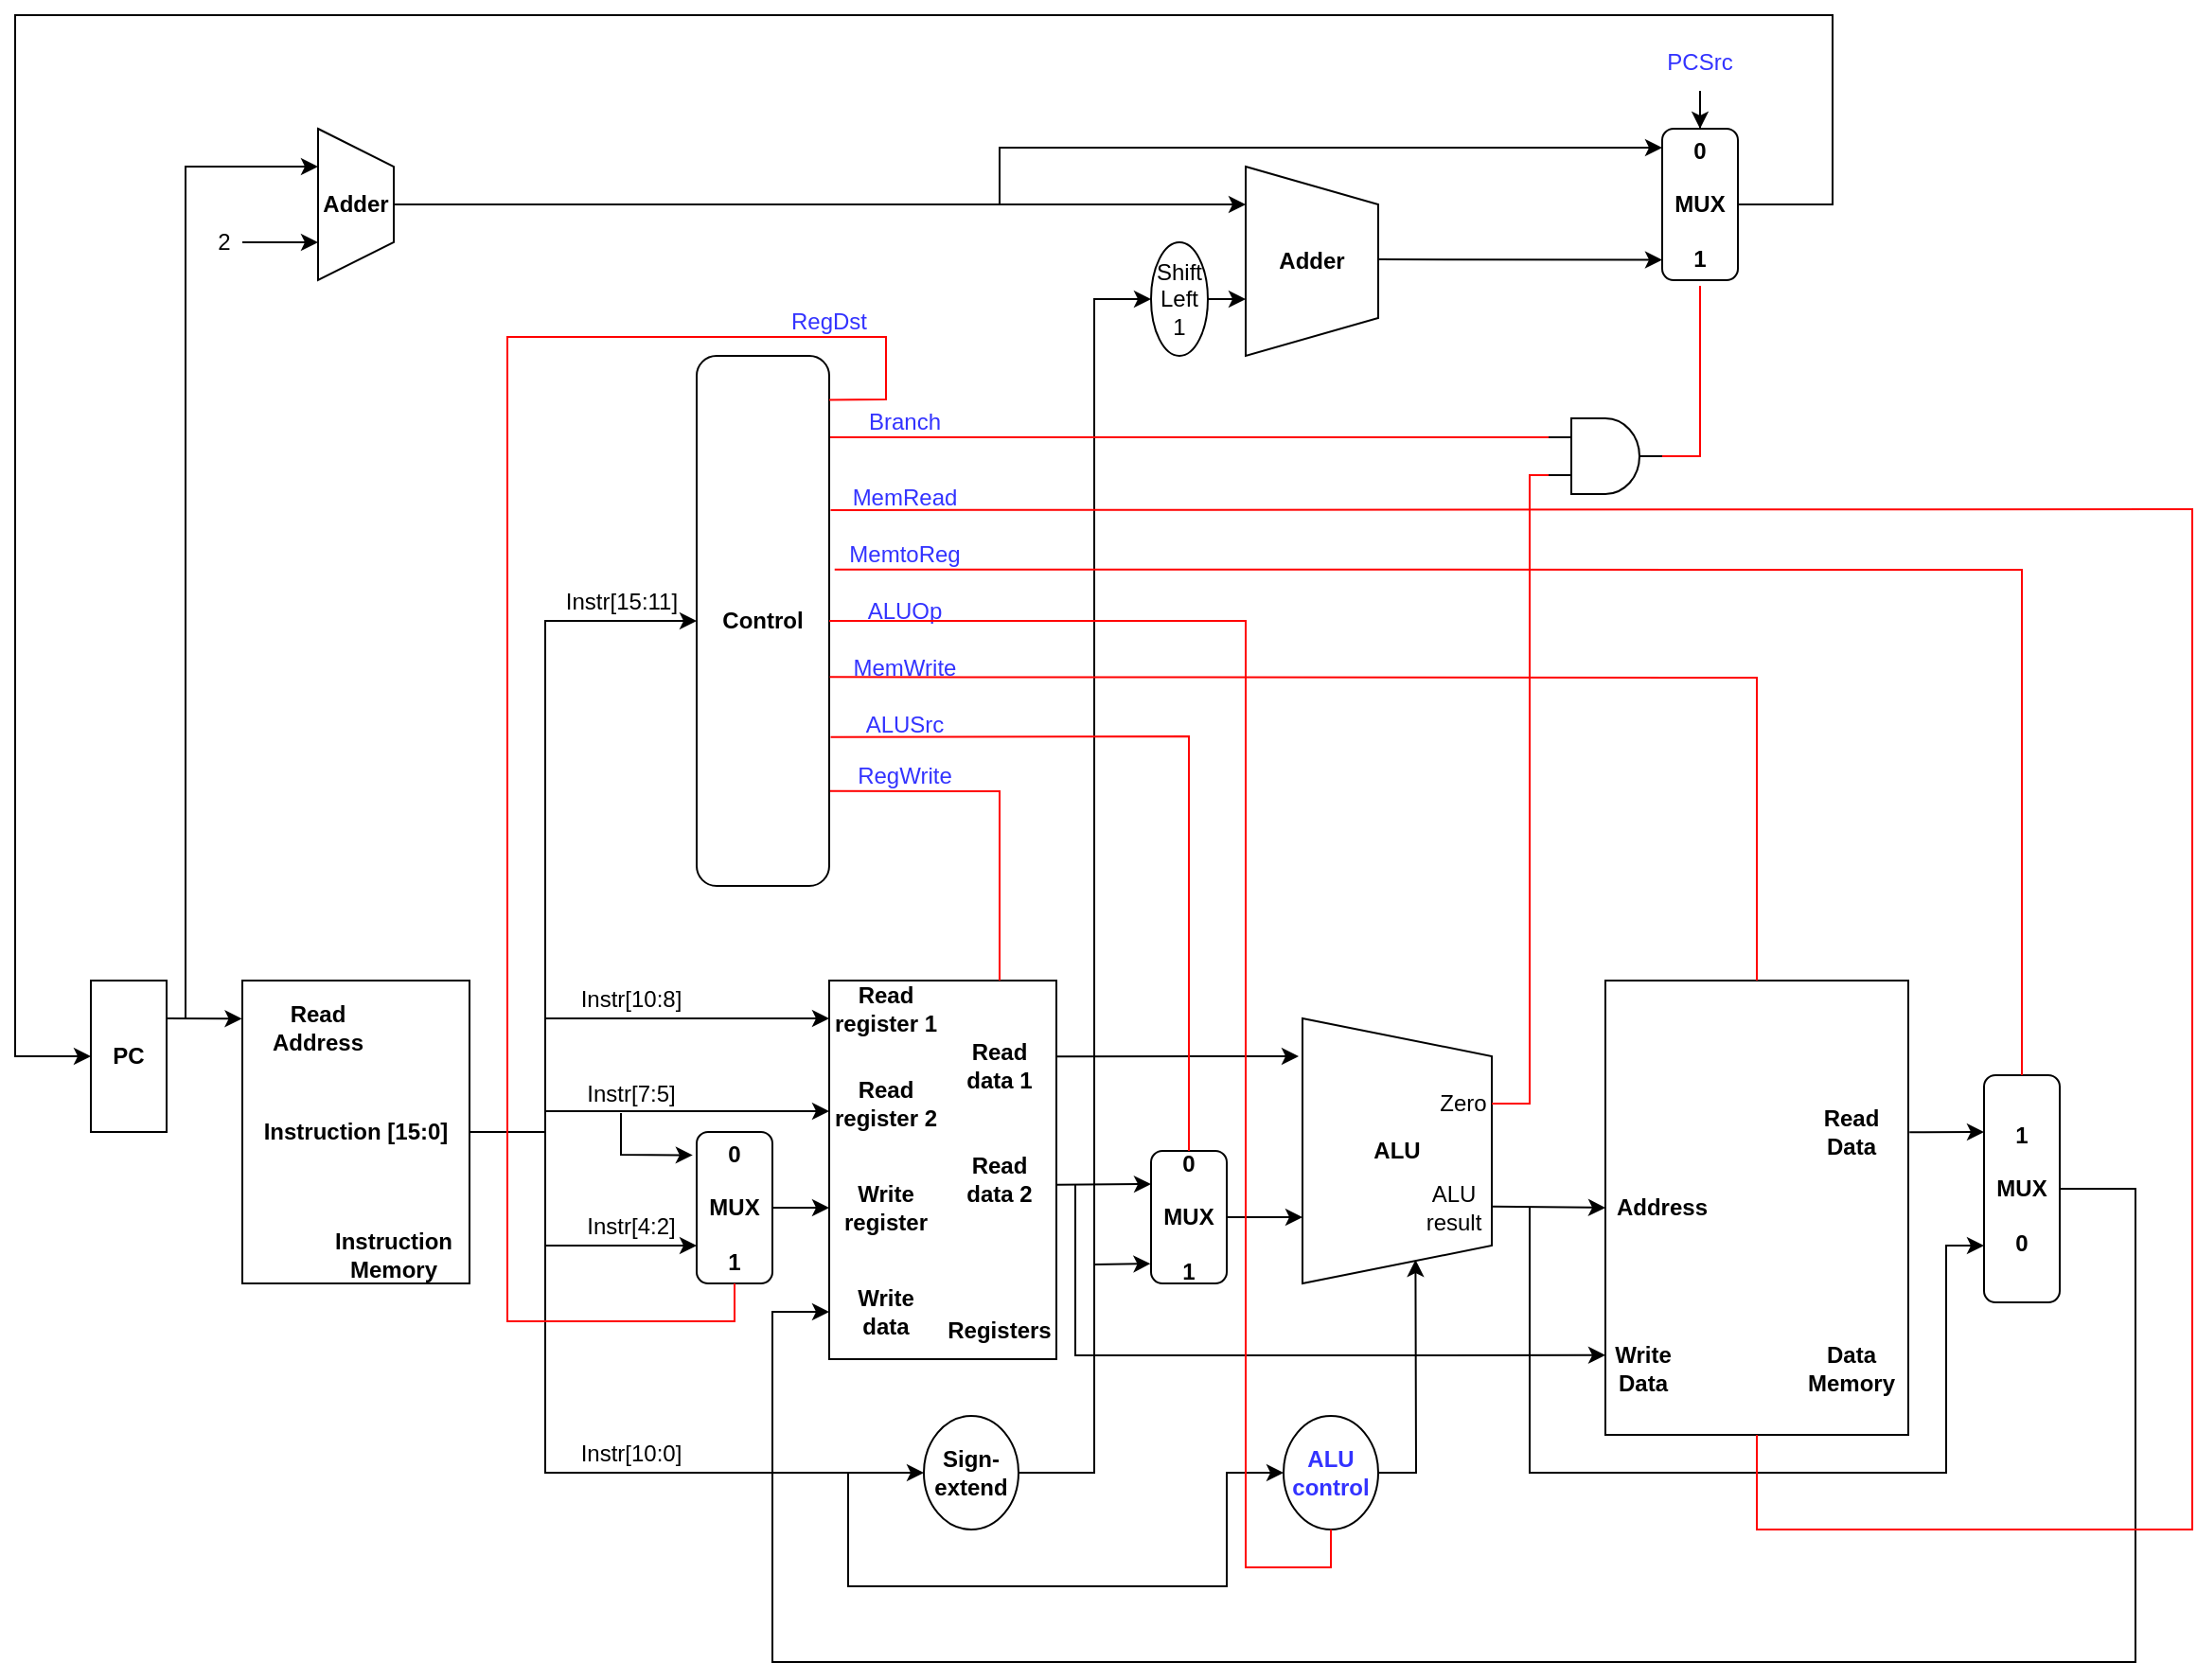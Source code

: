<mxfile version="16.6.1" type="github">
  <diagram id="SkxraVbUGuq4kk6GJNFl" name="Page-1">
    <mxGraphModel dx="992" dy="879" grid="1" gridSize="10" guides="1" tooltips="1" connect="1" arrows="1" fold="1" page="1" pageScale="1" pageWidth="1654" pageHeight="2336" math="0" shadow="0">
      <root>
        <mxCell id="0" />
        <mxCell id="1" parent="0" />
        <mxCell id="D2aL-8vGZF4OzInYIoLL-1" value="&lt;b&gt;PC&lt;/b&gt;" style="rounded=0;whiteSpace=wrap;html=1;" parent="1" vertex="1">
          <mxGeometry x="120" y="530" width="40" height="80" as="geometry" />
        </mxCell>
        <mxCell id="D2aL-8vGZF4OzInYIoLL-2" value="&lt;b&gt;Instruction [15:0]&lt;/b&gt;" style="rounded=0;whiteSpace=wrap;html=1;" parent="1" vertex="1">
          <mxGeometry x="200" y="530" width="120" height="160" as="geometry" />
        </mxCell>
        <mxCell id="D2aL-8vGZF4OzInYIoLL-3" value="&lt;b&gt;Read Address&lt;/b&gt;" style="text;html=1;strokeColor=none;fillColor=none;align=center;verticalAlign=middle;whiteSpace=wrap;rounded=0;" parent="1" vertex="1">
          <mxGeometry x="210" y="540" width="60" height="30" as="geometry" />
        </mxCell>
        <mxCell id="D2aL-8vGZF4OzInYIoLL-5" value="" style="endArrow=classic;html=1;rounded=0;exitX=1;exitY=0.25;exitDx=0;exitDy=0;entryX=-0.002;entryY=0.126;entryDx=0;entryDy=0;entryPerimeter=0;" parent="1" source="D2aL-8vGZF4OzInYIoLL-1" target="D2aL-8vGZF4OzInYIoLL-2" edge="1">
          <mxGeometry width="50" height="50" relative="1" as="geometry">
            <mxPoint x="160" y="520" as="sourcePoint" />
            <mxPoint x="210" y="470" as="targetPoint" />
          </mxGeometry>
        </mxCell>
        <mxCell id="D2aL-8vGZF4OzInYIoLL-8" value="&lt;b&gt;Adder&lt;/b&gt;" style="shape=trapezoid;perimeter=trapezoidPerimeter;whiteSpace=wrap;html=1;fixedSize=1;direction=south;" parent="1" vertex="1">
          <mxGeometry x="240" y="80" width="40" height="80" as="geometry" />
        </mxCell>
        <mxCell id="D2aL-8vGZF4OzInYIoLL-10" value="" style="endArrow=classic;html=1;rounded=0;entryX=0.25;entryY=1;entryDx=0;entryDy=0;" parent="1" target="D2aL-8vGZF4OzInYIoLL-8" edge="1">
          <mxGeometry width="50" height="50" relative="1" as="geometry">
            <mxPoint x="170" y="550" as="sourcePoint" />
            <mxPoint x="200" y="60" as="targetPoint" />
            <Array as="points">
              <mxPoint x="170" y="100" />
            </Array>
          </mxGeometry>
        </mxCell>
        <mxCell id="D2aL-8vGZF4OzInYIoLL-11" value="" style="endArrow=classic;html=1;rounded=0;entryX=0.75;entryY=1;entryDx=0;entryDy=0;" parent="1" target="D2aL-8vGZF4OzInYIoLL-8" edge="1">
          <mxGeometry width="50" height="50" relative="1" as="geometry">
            <mxPoint x="200" y="140" as="sourcePoint" />
            <mxPoint x="240" y="90" as="targetPoint" />
          </mxGeometry>
        </mxCell>
        <mxCell id="D2aL-8vGZF4OzInYIoLL-12" value="" style="endArrow=classic;html=1;rounded=0;exitX=0.5;exitY=0;exitDx=0;exitDy=0;entryX=0.2;entryY=1;entryDx=0;entryDy=0;entryPerimeter=0;" parent="1" source="D2aL-8vGZF4OzInYIoLL-8" target="D2aL-8vGZF4OzInYIoLL-13" edge="1">
          <mxGeometry width="50" height="50" relative="1" as="geometry">
            <mxPoint x="450" y="170" as="sourcePoint" />
            <mxPoint x="720" y="120" as="targetPoint" />
          </mxGeometry>
        </mxCell>
        <mxCell id="D2aL-8vGZF4OzInYIoLL-13" value="&lt;b&gt;Adder&lt;/b&gt;" style="shape=trapezoid;perimeter=trapezoidPerimeter;whiteSpace=wrap;html=1;fixedSize=1;direction=south;" parent="1" vertex="1">
          <mxGeometry x="730" y="100" width="70" height="100" as="geometry" />
        </mxCell>
        <mxCell id="D2aL-8vGZF4OzInYIoLL-15" value="" style="edgeStyle=orthogonalEdgeStyle;rounded=0;orthogonalLoop=1;jettySize=auto;html=1;entryX=0.7;entryY=1;entryDx=0;entryDy=0;entryPerimeter=0;" parent="1" target="D2aL-8vGZF4OzInYIoLL-13" edge="1">
          <mxGeometry relative="1" as="geometry">
            <mxPoint x="710" y="170" as="sourcePoint" />
            <mxPoint x="720" y="170" as="targetPoint" />
            <Array as="points" />
          </mxGeometry>
        </mxCell>
        <mxCell id="D2aL-8vGZF4OzInYIoLL-14" value="Shift&lt;br&gt;Left 1" style="ellipse;whiteSpace=wrap;html=1;" parent="1" vertex="1">
          <mxGeometry x="680" y="140" width="30" height="60" as="geometry" />
        </mxCell>
        <mxCell id="D2aL-8vGZF4OzInYIoLL-16" value="" style="rounded=0;whiteSpace=wrap;html=1;" parent="1" vertex="1">
          <mxGeometry x="510" y="530" width="120" height="200" as="geometry" />
        </mxCell>
        <mxCell id="D2aL-8vGZF4OzInYIoLL-20" value="" style="edgeStyle=orthogonalEdgeStyle;rounded=0;orthogonalLoop=1;jettySize=auto;html=1;" parent="1" source="D2aL-8vGZF4OzInYIoLL-19" edge="1">
          <mxGeometry relative="1" as="geometry">
            <mxPoint x="510" y="650" as="targetPoint" />
            <Array as="points">
              <mxPoint x="510" y="650" />
              <mxPoint x="510" y="650" />
            </Array>
          </mxGeometry>
        </mxCell>
        <mxCell id="D2aL-8vGZF4OzInYIoLL-19" value="&lt;b&gt;0&lt;br&gt;&lt;br&gt;MUX&lt;br&gt;&lt;br&gt;1&lt;/b&gt;" style="rounded=1;whiteSpace=wrap;html=1;" parent="1" vertex="1">
          <mxGeometry x="440" y="610" width="40" height="80" as="geometry" />
        </mxCell>
        <mxCell id="D2aL-8vGZF4OzInYIoLL-21" value="&lt;b&gt;Read&lt;br&gt;register 1&lt;/b&gt;" style="text;html=1;strokeColor=none;fillColor=none;align=center;verticalAlign=middle;whiteSpace=wrap;rounded=0;" parent="1" vertex="1">
          <mxGeometry x="510" y="530" width="60" height="30" as="geometry" />
        </mxCell>
        <mxCell id="D2aL-8vGZF4OzInYIoLL-22" value="&lt;b&gt;Read&lt;br&gt;register 2&lt;/b&gt;" style="text;html=1;strokeColor=none;fillColor=none;align=center;verticalAlign=middle;whiteSpace=wrap;rounded=0;" parent="1" vertex="1">
          <mxGeometry x="510" y="580" width="60" height="30" as="geometry" />
        </mxCell>
        <mxCell id="D2aL-8vGZF4OzInYIoLL-23" value="&lt;b&gt;Write&lt;br&gt;register&lt;/b&gt;" style="text;html=1;strokeColor=none;fillColor=none;align=center;verticalAlign=middle;whiteSpace=wrap;rounded=0;" parent="1" vertex="1">
          <mxGeometry x="510" y="635" width="60" height="30" as="geometry" />
        </mxCell>
        <mxCell id="D2aL-8vGZF4OzInYIoLL-24" value="&lt;b&gt;Write&lt;br&gt;data&lt;/b&gt;" style="text;html=1;strokeColor=none;fillColor=none;align=center;verticalAlign=middle;whiteSpace=wrap;rounded=0;" parent="1" vertex="1">
          <mxGeometry x="510" y="690" width="60" height="30" as="geometry" />
        </mxCell>
        <mxCell id="D2aL-8vGZF4OzInYIoLL-25" value="&lt;b&gt;Read&lt;br&gt;data 1&lt;/b&gt;" style="text;html=1;strokeColor=none;fillColor=none;align=center;verticalAlign=middle;whiteSpace=wrap;rounded=0;" parent="1" vertex="1">
          <mxGeometry x="570" y="560" width="60" height="30" as="geometry" />
        </mxCell>
        <mxCell id="D2aL-8vGZF4OzInYIoLL-26" value="&lt;b&gt;Read&lt;br&gt;data 2&lt;/b&gt;" style="text;html=1;strokeColor=none;fillColor=none;align=center;verticalAlign=middle;whiteSpace=wrap;rounded=0;" parent="1" vertex="1">
          <mxGeometry x="570" y="620" width="60" height="30" as="geometry" />
        </mxCell>
        <mxCell id="D2aL-8vGZF4OzInYIoLL-27" value="" style="endArrow=classic;html=1;rounded=0;" parent="1" edge="1">
          <mxGeometry width="50" height="50" relative="1" as="geometry">
            <mxPoint x="360" y="599" as="sourcePoint" />
            <mxPoint x="510" y="599" as="targetPoint" />
          </mxGeometry>
        </mxCell>
        <mxCell id="D2aL-8vGZF4OzInYIoLL-29" value="" style="endArrow=classic;html=1;rounded=0;" parent="1" edge="1">
          <mxGeometry width="50" height="50" relative="1" as="geometry">
            <mxPoint x="360" y="550" as="sourcePoint" />
            <mxPoint x="510" y="550" as="targetPoint" />
          </mxGeometry>
        </mxCell>
        <mxCell id="D2aL-8vGZF4OzInYIoLL-31" value="" style="endArrow=classic;html=1;rounded=0;entryX=-0.052;entryY=0.153;entryDx=0;entryDy=0;entryPerimeter=0;" parent="1" target="D2aL-8vGZF4OzInYIoLL-19" edge="1">
          <mxGeometry width="50" height="50" relative="1" as="geometry">
            <mxPoint x="400" y="600" as="sourcePoint" />
            <mxPoint x="410" y="605" as="targetPoint" />
            <Array as="points">
              <mxPoint x="400" y="622" />
            </Array>
          </mxGeometry>
        </mxCell>
        <mxCell id="D2aL-8vGZF4OzInYIoLL-32" value="" style="endArrow=classic;html=1;rounded=0;entryX=0;entryY=0.75;entryDx=0;entryDy=0;" parent="1" target="D2aL-8vGZF4OzInYIoLL-19" edge="1">
          <mxGeometry width="50" height="50" relative="1" as="geometry">
            <mxPoint x="360" y="670" as="sourcePoint" />
            <mxPoint x="400" y="650" as="targetPoint" />
          </mxGeometry>
        </mxCell>
        <mxCell id="D2aL-8vGZF4OzInYIoLL-33" value="2" style="text;html=1;align=center;verticalAlign=middle;resizable=0;points=[];autosize=1;strokeColor=none;fillColor=none;" parent="1" vertex="1">
          <mxGeometry x="180" y="130" width="20" height="20" as="geometry" />
        </mxCell>
        <mxCell id="D2aL-8vGZF4OzInYIoLL-34" value="&lt;b&gt;0&lt;br&gt;&lt;br&gt;MUX&lt;br&gt;&lt;br&gt;1&lt;/b&gt;" style="rounded=1;whiteSpace=wrap;html=1;" parent="1" vertex="1">
          <mxGeometry x="950" y="80" width="40" height="80" as="geometry" />
        </mxCell>
        <mxCell id="D2aL-8vGZF4OzInYIoLL-35" value="" style="endArrow=classic;html=1;rounded=0;entryX=0;entryY=0.866;entryDx=0;entryDy=0;entryPerimeter=0;" parent="1" edge="1" target="D2aL-8vGZF4OzInYIoLL-34">
          <mxGeometry width="50" height="50" relative="1" as="geometry">
            <mxPoint x="800" y="149" as="sourcePoint" />
            <mxPoint x="830" y="149.31" as="targetPoint" />
          </mxGeometry>
        </mxCell>
        <mxCell id="D2aL-8vGZF4OzInYIoLL-36" value="" style="endArrow=classic;html=1;rounded=0;" parent="1" edge="1">
          <mxGeometry width="50" height="50" relative="1" as="geometry">
            <mxPoint x="600" y="120" as="sourcePoint" />
            <mxPoint x="950" y="90" as="targetPoint" />
            <Array as="points">
              <mxPoint x="600" y="90" />
            </Array>
          </mxGeometry>
        </mxCell>
        <mxCell id="D2aL-8vGZF4OzInYIoLL-37" value="" style="endArrow=classic;html=1;rounded=0;entryX=0;entryY=0.5;entryDx=0;entryDy=0;exitX=1;exitY=0.5;exitDx=0;exitDy=0;" parent="1" source="D2aL-8vGZF4OzInYIoLL-34" target="D2aL-8vGZF4OzInYIoLL-1" edge="1">
          <mxGeometry width="50" height="50" relative="1" as="geometry">
            <mxPoint x="130" y="80" as="sourcePoint" />
            <mxPoint x="180" y="30" as="targetPoint" />
            <Array as="points">
              <mxPoint x="1040" y="120" />
              <mxPoint x="1040" y="20" />
              <mxPoint x="920" y="20" />
              <mxPoint x="80" y="20" />
              <mxPoint x="80" y="240" />
              <mxPoint x="80" y="390" />
              <mxPoint x="80" y="570" />
            </Array>
          </mxGeometry>
        </mxCell>
        <mxCell id="D2aL-8vGZF4OzInYIoLL-38" value="&lt;b&gt;Sign-extend&lt;/b&gt;" style="ellipse;whiteSpace=wrap;html=1;" parent="1" vertex="1">
          <mxGeometry x="560" y="760" width="50" height="60" as="geometry" />
        </mxCell>
        <mxCell id="D2aL-8vGZF4OzInYIoLL-39" value="" style="endArrow=none;html=1;rounded=0;" parent="1" edge="1">
          <mxGeometry width="50" height="50" relative="1" as="geometry">
            <mxPoint x="360" y="670" as="sourcePoint" />
            <mxPoint x="360" y="550" as="targetPoint" />
          </mxGeometry>
        </mxCell>
        <mxCell id="D2aL-8vGZF4OzInYIoLL-40" value="" style="endArrow=none;html=1;rounded=0;exitX=1;exitY=0.5;exitDx=0;exitDy=0;" parent="1" source="D2aL-8vGZF4OzInYIoLL-2" edge="1">
          <mxGeometry width="50" height="50" relative="1" as="geometry">
            <mxPoint x="330" y="760" as="sourcePoint" />
            <mxPoint x="360" y="610" as="targetPoint" />
          </mxGeometry>
        </mxCell>
        <mxCell id="D2aL-8vGZF4OzInYIoLL-41" value="" style="endArrow=classic;html=1;rounded=0;entryX=0;entryY=0.5;entryDx=0;entryDy=0;" parent="1" target="D2aL-8vGZF4OzInYIoLL-38" edge="1">
          <mxGeometry width="50" height="50" relative="1" as="geometry">
            <mxPoint x="360" y="670" as="sourcePoint" />
            <mxPoint x="460" y="790" as="targetPoint" />
            <Array as="points">
              <mxPoint x="360" y="790" />
            </Array>
          </mxGeometry>
        </mxCell>
        <mxCell id="D2aL-8vGZF4OzInYIoLL-50" value="" style="edgeStyle=orthogonalEdgeStyle;rounded=0;orthogonalLoop=1;jettySize=auto;html=1;" parent="1" source="D2aL-8vGZF4OzInYIoLL-43" target="D2aL-8vGZF4OzInYIoLL-44" edge="1">
          <mxGeometry relative="1" as="geometry">
            <Array as="points">
              <mxPoint x="750" y="655" />
              <mxPoint x="750" y="655" />
            </Array>
          </mxGeometry>
        </mxCell>
        <mxCell id="D2aL-8vGZF4OzInYIoLL-43" value="&lt;b&gt;0&lt;br&gt;&lt;br&gt;MUX&lt;br&gt;&lt;br&gt;1&lt;/b&gt;" style="rounded=1;whiteSpace=wrap;html=1;" parent="1" vertex="1">
          <mxGeometry x="680" y="620" width="40" height="70" as="geometry" />
        </mxCell>
        <mxCell id="D2aL-8vGZF4OzInYIoLL-44" value="&lt;b&gt;ALU&lt;/b&gt;" style="shape=trapezoid;perimeter=trapezoidPerimeter;whiteSpace=wrap;html=1;fixedSize=1;direction=south;" parent="1" vertex="1">
          <mxGeometry x="760" y="550" width="100" height="140" as="geometry" />
        </mxCell>
        <mxCell id="D2aL-8vGZF4OzInYIoLL-46" value="" style="endArrow=classic;html=1;rounded=0;exitX=1.006;exitY=0.303;exitDx=0;exitDy=0;exitPerimeter=0;" parent="1" edge="1">
          <mxGeometry width="50" height="50" relative="1" as="geometry">
            <mxPoint x="630.36" y="570.09" as="sourcePoint" />
            <mxPoint x="758" y="570" as="targetPoint" />
          </mxGeometry>
        </mxCell>
        <mxCell id="D2aL-8vGZF4OzInYIoLL-48" value="" style="endArrow=classic;html=1;rounded=0;entryX=0;entryY=0.25;entryDx=0;entryDy=0;exitX=1.005;exitY=0.596;exitDx=0;exitDy=0;exitPerimeter=0;" parent="1" source="D2aL-8vGZF4OzInYIoLL-26" target="D2aL-8vGZF4OzInYIoLL-43" edge="1">
          <mxGeometry width="50" height="50" relative="1" as="geometry">
            <mxPoint x="550" y="610" as="sourcePoint" />
            <mxPoint x="600" y="560" as="targetPoint" />
          </mxGeometry>
        </mxCell>
        <mxCell id="D2aL-8vGZF4OzInYIoLL-49" value="" style="endArrow=classic;html=1;rounded=0;entryX=-0.007;entryY=0.851;entryDx=0;entryDy=0;entryPerimeter=0;" parent="1" target="D2aL-8vGZF4OzInYIoLL-43" edge="1">
          <mxGeometry width="50" height="50" relative="1" as="geometry">
            <mxPoint x="650" y="680" as="sourcePoint" />
            <mxPoint x="760" y="720" as="targetPoint" />
          </mxGeometry>
        </mxCell>
        <mxCell id="D2aL-8vGZF4OzInYIoLL-51" value="" style="rounded=0;whiteSpace=wrap;html=1;" parent="1" vertex="1">
          <mxGeometry x="920" y="530" width="160" height="240" as="geometry" />
        </mxCell>
        <mxCell id="D2aL-8vGZF4OzInYIoLL-53" value="" style="endArrow=classic;html=1;rounded=0;entryX=0;entryY=0.5;entryDx=0;entryDy=0;exitX=0.71;exitY=-0.004;exitDx=0;exitDy=0;exitPerimeter=0;" parent="1" source="D2aL-8vGZF4OzInYIoLL-44" target="D2aL-8vGZF4OzInYIoLL-51" edge="1">
          <mxGeometry width="50" height="50" relative="1" as="geometry">
            <mxPoint x="810" y="800" as="sourcePoint" />
            <mxPoint x="860" y="750" as="targetPoint" />
          </mxGeometry>
        </mxCell>
        <mxCell id="D2aL-8vGZF4OzInYIoLL-55" value="" style="endArrow=classic;html=1;rounded=0;entryX=0;entryY=0.833;entryDx=0;entryDy=0;entryPerimeter=0;" parent="1" edge="1">
          <mxGeometry width="50" height="50" relative="1" as="geometry">
            <mxPoint x="640" y="638" as="sourcePoint" />
            <mxPoint x="920" y="727.92" as="targetPoint" />
            <Array as="points">
              <mxPoint x="640" y="728" />
            </Array>
          </mxGeometry>
        </mxCell>
        <mxCell id="D2aL-8vGZF4OzInYIoLL-56" value="&lt;b&gt;1&lt;br&gt;&lt;br&gt;MUX&lt;br&gt;&lt;br&gt;0&lt;/b&gt;" style="rounded=1;whiteSpace=wrap;html=1;" parent="1" vertex="1">
          <mxGeometry x="1120" y="580" width="40" height="120" as="geometry" />
        </mxCell>
        <mxCell id="D2aL-8vGZF4OzInYIoLL-57" value="" style="endArrow=classic;html=1;rounded=0;exitX=1.004;exitY=0.334;exitDx=0;exitDy=0;exitPerimeter=0;entryX=0;entryY=0.25;entryDx=0;entryDy=0;" parent="1" source="D2aL-8vGZF4OzInYIoLL-51" target="D2aL-8vGZF4OzInYIoLL-56" edge="1">
          <mxGeometry width="50" height="50" relative="1" as="geometry">
            <mxPoint x="1110" y="570" as="sourcePoint" />
            <mxPoint x="1160" y="520" as="targetPoint" />
          </mxGeometry>
        </mxCell>
        <mxCell id="D2aL-8vGZF4OzInYIoLL-58" value="" style="endArrow=classic;html=1;rounded=0;entryX=0;entryY=0.25;entryDx=0;entryDy=0;" parent="1" edge="1">
          <mxGeometry width="50" height="50" relative="1" as="geometry">
            <mxPoint x="880" y="650" as="sourcePoint" />
            <mxPoint x="1120.0" y="670" as="targetPoint" />
            <Array as="points">
              <mxPoint x="880" y="790" />
              <mxPoint x="1100" y="790" />
              <mxPoint x="1100" y="670" />
            </Array>
          </mxGeometry>
        </mxCell>
        <mxCell id="D2aL-8vGZF4OzInYIoLL-59" value="&lt;font color=&quot;#3333ff&quot;&gt;&lt;b&gt;ALU&lt;br&gt;control&lt;/b&gt;&lt;/font&gt;" style="ellipse;whiteSpace=wrap;html=1;" parent="1" vertex="1">
          <mxGeometry x="750" y="760" width="50" height="60" as="geometry" />
        </mxCell>
        <mxCell id="D2aL-8vGZF4OzInYIoLL-60" value="" style="endArrow=classic;html=1;rounded=0;entryX=0;entryY=0.5;entryDx=0;entryDy=0;" parent="1" target="D2aL-8vGZF4OzInYIoLL-59" edge="1">
          <mxGeometry width="50" height="50" relative="1" as="geometry">
            <mxPoint x="520" y="790" as="sourcePoint" />
            <mxPoint x="590" y="840" as="targetPoint" />
            <Array as="points">
              <mxPoint x="520" y="850" />
              <mxPoint x="720" y="850" />
              <mxPoint x="720" y="790" />
            </Array>
          </mxGeometry>
        </mxCell>
        <mxCell id="D2aL-8vGZF4OzInYIoLL-61" value="" style="endArrow=classic;html=1;rounded=0;exitX=1;exitY=0.5;exitDx=0;exitDy=0;entryX=0.911;entryY=0.403;entryDx=0;entryDy=0;entryPerimeter=0;" parent="1" source="D2aL-8vGZF4OzInYIoLL-59" target="D2aL-8vGZF4OzInYIoLL-44" edge="1">
          <mxGeometry width="50" height="50" relative="1" as="geometry">
            <mxPoint x="800" y="900" as="sourcePoint" />
            <mxPoint x="850" y="850" as="targetPoint" />
            <Array as="points">
              <mxPoint x="820" y="790" />
            </Array>
          </mxGeometry>
        </mxCell>
        <mxCell id="D2aL-8vGZF4OzInYIoLL-65" value="&lt;b&gt;Registers&lt;/b&gt;" style="text;html=1;strokeColor=none;fillColor=none;align=center;verticalAlign=middle;whiteSpace=wrap;rounded=0;" parent="1" vertex="1">
          <mxGeometry x="570" y="700" width="60" height="30" as="geometry" />
        </mxCell>
        <mxCell id="D2aL-8vGZF4OzInYIoLL-71" value="&lt;font color=&quot;#3333ff&quot;&gt;RegDst&lt;/font&gt;" style="text;html=1;strokeColor=none;fillColor=none;align=center;verticalAlign=middle;whiteSpace=wrap;rounded=0;" parent="1" vertex="1">
          <mxGeometry x="480" y="167" width="60" height="30" as="geometry" />
        </mxCell>
        <mxCell id="D2aL-8vGZF4OzInYIoLL-74" value="" style="edgeStyle=orthogonalEdgeStyle;rounded=0;orthogonalLoop=1;jettySize=auto;html=1;fontColor=#3333FF;" parent="1" source="D2aL-8vGZF4OzInYIoLL-73" target="D2aL-8vGZF4OzInYIoLL-34" edge="1">
          <mxGeometry relative="1" as="geometry" />
        </mxCell>
        <mxCell id="D2aL-8vGZF4OzInYIoLL-73" value="&lt;font color=&quot;#3333ff&quot;&gt;PCSrc&lt;/font&gt;" style="text;html=1;strokeColor=none;fillColor=none;align=center;verticalAlign=middle;whiteSpace=wrap;rounded=0;" parent="1" vertex="1">
          <mxGeometry x="940" y="30" width="60" height="30" as="geometry" />
        </mxCell>
        <mxCell id="D2aL-8vGZF4OzInYIoLL-77" value="&lt;font color=&quot;#3333ff&quot;&gt;MemtoReg&lt;/font&gt;" style="text;html=1;strokeColor=none;fillColor=none;align=center;verticalAlign=middle;whiteSpace=wrap;rounded=0;" parent="1" vertex="1">
          <mxGeometry x="520" y="290" width="60" height="30" as="geometry" />
        </mxCell>
        <mxCell id="D2aL-8vGZF4OzInYIoLL-81" value="" style="endArrow=classic;html=1;rounded=0;fontColor=#3333FF;entryX=0;entryY=0.5;entryDx=0;entryDy=0;exitX=1;exitY=0.5;exitDx=0;exitDy=0;" parent="1" source="D2aL-8vGZF4OzInYIoLL-56" target="D2aL-8vGZF4OzInYIoLL-24" edge="1">
          <mxGeometry width="50" height="50" relative="1" as="geometry">
            <mxPoint x="410" y="950" as="sourcePoint" />
            <mxPoint x="460" y="900" as="targetPoint" />
            <Array as="points">
              <mxPoint x="1200" y="640" />
              <mxPoint x="1200" y="890" />
              <mxPoint x="840" y="890" />
              <mxPoint x="480" y="890" />
              <mxPoint x="480" y="705" />
            </Array>
          </mxGeometry>
        </mxCell>
        <mxCell id="D2aL-8vGZF4OzInYIoLL-82" value="&lt;font color=&quot;#000000&quot;&gt;Zero&lt;br&gt;&lt;/font&gt;" style="text;html=1;strokeColor=none;fillColor=none;align=center;verticalAlign=middle;whiteSpace=wrap;rounded=0;fontColor=#3333FF;" parent="1" vertex="1">
          <mxGeometry x="830" y="580" width="30" height="30" as="geometry" />
        </mxCell>
        <mxCell id="D2aL-8vGZF4OzInYIoLL-83" value="&lt;font color=&quot;#000000&quot;&gt;ALU&lt;br&gt;result&lt;br&gt;&lt;/font&gt;" style="text;html=1;strokeColor=none;fillColor=none;align=center;verticalAlign=middle;whiteSpace=wrap;rounded=0;fontColor=#3333FF;" parent="1" vertex="1">
          <mxGeometry x="810" y="635" width="60" height="30" as="geometry" />
        </mxCell>
        <mxCell id="D2aL-8vGZF4OzInYIoLL-84" value="&lt;font color=&quot;#000000&quot;&gt;&lt;b&gt;Address&lt;/b&gt;&lt;br&gt;&lt;/font&gt;" style="text;html=1;strokeColor=none;fillColor=none;align=center;verticalAlign=middle;whiteSpace=wrap;rounded=0;fontColor=#3333FF;" parent="1" vertex="1">
          <mxGeometry x="920" y="635" width="60" height="30" as="geometry" />
        </mxCell>
        <mxCell id="D2aL-8vGZF4OzInYIoLL-85" value="&lt;b&gt;Data&lt;br&gt;Memory&lt;/b&gt;" style="text;html=1;strokeColor=none;fillColor=none;align=center;verticalAlign=middle;whiteSpace=wrap;rounded=0;fontColor=#000000;" parent="1" vertex="1">
          <mxGeometry x="1020" y="720" width="60" height="30" as="geometry" />
        </mxCell>
        <mxCell id="D2aL-8vGZF4OzInYIoLL-86" value="&lt;b&gt;Instruction&lt;br&gt;Memory&lt;/b&gt;" style="text;html=1;strokeColor=none;fillColor=none;align=center;verticalAlign=middle;whiteSpace=wrap;rounded=0;fontColor=#000000;" parent="1" vertex="1">
          <mxGeometry x="250" y="660" width="60" height="30" as="geometry" />
        </mxCell>
        <mxCell id="D2aL-8vGZF4OzInYIoLL-87" value="&lt;font color=&quot;#000000&quot;&gt;&lt;b&gt;Read&lt;br&gt;Data&lt;/b&gt;&lt;br&gt;&lt;/font&gt;" style="text;html=1;strokeColor=none;fillColor=none;align=center;verticalAlign=middle;whiteSpace=wrap;rounded=0;fontColor=#3333FF;" parent="1" vertex="1">
          <mxGeometry x="1020" y="595" width="60" height="30" as="geometry" />
        </mxCell>
        <mxCell id="D2aL-8vGZF4OzInYIoLL-88" value="&lt;font color=&quot;#000000&quot;&gt;&lt;b&gt;Write&lt;br&gt;Data&lt;/b&gt;&lt;br&gt;&lt;/font&gt;" style="text;html=1;strokeColor=none;fillColor=none;align=center;verticalAlign=middle;whiteSpace=wrap;rounded=0;fontColor=#3333FF;" parent="1" vertex="1">
          <mxGeometry x="910" y="720" width="60" height="30" as="geometry" />
        </mxCell>
        <mxCell id="LbNy0hjY0bx5_HIMweCS-1" value="Instr[15:11]" style="text;html=1;align=center;verticalAlign=middle;resizable=0;points=[];autosize=1;strokeColor=none;fillColor=none;" vertex="1" parent="1">
          <mxGeometry x="365" y="320" width="70" height="20" as="geometry" />
        </mxCell>
        <mxCell id="LbNy0hjY0bx5_HIMweCS-2" value="" style="endArrow=classic;html=1;rounded=0;entryX=0;entryY=0.5;entryDx=0;entryDy=0;exitX=1;exitY=0.5;exitDx=0;exitDy=0;" edge="1" parent="1" source="D2aL-8vGZF4OzInYIoLL-38" target="D2aL-8vGZF4OzInYIoLL-14">
          <mxGeometry width="50" height="50" relative="1" as="geometry">
            <mxPoint x="640" y="260" as="sourcePoint" />
            <mxPoint x="690" y="210" as="targetPoint" />
            <Array as="points">
              <mxPoint x="650" y="790" />
              <mxPoint x="650" y="610" />
              <mxPoint x="650" y="170" />
            </Array>
          </mxGeometry>
        </mxCell>
        <mxCell id="LbNy0hjY0bx5_HIMweCS-6" value="" style="endArrow=classic;html=1;rounded=0;entryX=0;entryY=0.5;entryDx=0;entryDy=0;" edge="1" parent="1" target="LbNy0hjY0bx5_HIMweCS-18">
          <mxGeometry width="50" height="50" relative="1" as="geometry">
            <mxPoint x="360" y="550" as="sourcePoint" />
            <mxPoint x="460.0" y="340" as="targetPoint" />
            <Array as="points">
              <mxPoint x="360" y="340" />
            </Array>
          </mxGeometry>
        </mxCell>
        <mxCell id="LbNy0hjY0bx5_HIMweCS-7" value="Instr[10:8]" style="text;html=1;align=center;verticalAlign=middle;resizable=0;points=[];autosize=1;strokeColor=none;fillColor=none;" vertex="1" parent="1">
          <mxGeometry x="370" y="530" width="70" height="20" as="geometry" />
        </mxCell>
        <mxCell id="LbNy0hjY0bx5_HIMweCS-8" value="Instr[7:5]" style="text;html=1;align=center;verticalAlign=middle;resizable=0;points=[];autosize=1;strokeColor=none;fillColor=none;" vertex="1" parent="1">
          <mxGeometry x="375" y="580" width="60" height="20" as="geometry" />
        </mxCell>
        <mxCell id="LbNy0hjY0bx5_HIMweCS-9" value="Instr[4:2]" style="text;html=1;align=center;verticalAlign=middle;resizable=0;points=[];autosize=1;strokeColor=none;fillColor=none;" vertex="1" parent="1">
          <mxGeometry x="375" y="650" width="60" height="20" as="geometry" />
        </mxCell>
        <mxCell id="LbNy0hjY0bx5_HIMweCS-10" value="Instr[10:0]" style="text;html=1;align=center;verticalAlign=middle;resizable=0;points=[];autosize=1;strokeColor=none;fillColor=none;" vertex="1" parent="1">
          <mxGeometry x="370" y="770" width="70" height="20" as="geometry" />
        </mxCell>
        <mxCell id="LbNy0hjY0bx5_HIMweCS-11" value="" style="verticalLabelPosition=bottom;shadow=0;dashed=0;align=center;html=1;verticalAlign=top;shape=mxgraph.electrical.logic_gates.logic_gate;operation=and;" vertex="1" parent="1">
          <mxGeometry x="890" y="233" width="60" height="40" as="geometry" />
        </mxCell>
        <mxCell id="LbNy0hjY0bx5_HIMweCS-13" value="" style="endArrow=none;html=1;rounded=0;exitX=1;exitY=0.5;exitDx=0;exitDy=0;strokeColor=#FF0000;" edge="1" parent="1" source="D2aL-8vGZF4OzInYIoLL-82">
          <mxGeometry width="50" height="50" relative="1" as="geometry">
            <mxPoint x="850" y="320" as="sourcePoint" />
            <mxPoint x="890" y="263" as="targetPoint" />
            <Array as="points">
              <mxPoint x="880" y="595" />
              <mxPoint x="880" y="263" />
            </Array>
          </mxGeometry>
        </mxCell>
        <mxCell id="LbNy0hjY0bx5_HIMweCS-17" value="" style="endArrow=none;html=1;rounded=0;strokeColor=#FF0000;entryX=0;entryY=0.25;entryDx=0;entryDy=0;entryPerimeter=0;" edge="1" parent="1" target="LbNy0hjY0bx5_HIMweCS-11">
          <mxGeometry width="50" height="50" relative="1" as="geometry">
            <mxPoint x="510" y="243" as="sourcePoint" />
            <mxPoint x="810" y="270" as="targetPoint" />
          </mxGeometry>
        </mxCell>
        <mxCell id="LbNy0hjY0bx5_HIMweCS-18" value="&lt;b&gt;Control&lt;/b&gt;" style="rounded=1;whiteSpace=wrap;html=1;" vertex="1" parent="1">
          <mxGeometry x="440" y="200" width="70" height="280" as="geometry" />
        </mxCell>
        <mxCell id="LbNy0hjY0bx5_HIMweCS-19" value="&lt;font color=&quot;#3333ff&quot;&gt;Branch&lt;/font&gt;" style="text;html=1;strokeColor=none;fillColor=none;align=center;verticalAlign=middle;whiteSpace=wrap;rounded=0;" vertex="1" parent="1">
          <mxGeometry x="520" y="220" width="60" height="30" as="geometry" />
        </mxCell>
        <mxCell id="LbNy0hjY0bx5_HIMweCS-20" value="" style="endArrow=none;html=1;rounded=0;strokeColor=#FF0000;exitX=1.011;exitY=0.291;exitDx=0;exitDy=0;exitPerimeter=0;entryX=0.5;entryY=1;entryDx=0;entryDy=0;" edge="1" parent="1" source="LbNy0hjY0bx5_HIMweCS-18" target="D2aL-8vGZF4OzInYIoLL-51">
          <mxGeometry width="50" height="50" relative="1" as="geometry">
            <mxPoint x="532.38" y="281.2" as="sourcePoint" />
            <mxPoint x="1000" y="820" as="targetPoint" />
            <Array as="points">
              <mxPoint x="1230" y="281" />
              <mxPoint x="1230" y="820" />
              <mxPoint x="1000" y="820" />
            </Array>
          </mxGeometry>
        </mxCell>
        <mxCell id="LbNy0hjY0bx5_HIMweCS-21" value="&lt;font color=&quot;#3333ff&quot;&gt;MemRead&lt;/font&gt;" style="text;html=1;strokeColor=none;fillColor=none;align=center;verticalAlign=middle;whiteSpace=wrap;rounded=0;" vertex="1" parent="1">
          <mxGeometry x="520" y="260" width="60" height="30" as="geometry" />
        </mxCell>
        <mxCell id="LbNy0hjY0bx5_HIMweCS-23" value="" style="endArrow=none;html=1;rounded=0;strokeColor=#FF0000;entryX=0.5;entryY=1;entryDx=0;entryDy=0;exitX=1;exitY=0.5;exitDx=0;exitDy=0;exitPerimeter=0;" edge="1" parent="1" source="LbNy0hjY0bx5_HIMweCS-11">
          <mxGeometry width="50" height="50" relative="1" as="geometry">
            <mxPoint x="950" y="256" as="sourcePoint" />
            <mxPoint x="970" y="163" as="targetPoint" />
            <Array as="points">
              <mxPoint x="970" y="253" />
            </Array>
          </mxGeometry>
        </mxCell>
        <mxCell id="LbNy0hjY0bx5_HIMweCS-24" value="&lt;font color=&quot;#3333ff&quot;&gt;ALUOp&lt;/font&gt;" style="text;html=1;strokeColor=none;fillColor=none;align=center;verticalAlign=middle;whiteSpace=wrap;rounded=0;" vertex="1" parent="1">
          <mxGeometry x="520" y="320" width="60" height="30" as="geometry" />
        </mxCell>
        <mxCell id="LbNy0hjY0bx5_HIMweCS-26" value="" style="endArrow=none;html=1;rounded=0;strokeColor=#FF0000;exitX=1;exitY=0.5;exitDx=0;exitDy=0;entryX=0.5;entryY=1;entryDx=0;entryDy=0;" edge="1" parent="1" source="LbNy0hjY0bx5_HIMweCS-18" target="D2aL-8vGZF4OzInYIoLL-59">
          <mxGeometry width="50" height="50" relative="1" as="geometry">
            <mxPoint x="570" y="420" as="sourcePoint" />
            <mxPoint x="620" y="370" as="targetPoint" />
            <Array as="points">
              <mxPoint x="730" y="340" />
              <mxPoint x="730" y="840" />
              <mxPoint x="775" y="840" />
            </Array>
          </mxGeometry>
        </mxCell>
        <mxCell id="LbNy0hjY0bx5_HIMweCS-27" value="&lt;font color=&quot;#3333ff&quot;&gt;MemWrite&lt;/font&gt;" style="text;html=1;strokeColor=none;fillColor=none;align=center;verticalAlign=middle;whiteSpace=wrap;rounded=0;" vertex="1" parent="1">
          <mxGeometry x="520" y="350" width="60" height="30" as="geometry" />
        </mxCell>
        <mxCell id="LbNy0hjY0bx5_HIMweCS-28" value="" style="endArrow=none;html=1;rounded=0;strokeColor=#FF0000;entryX=0.5;entryY=0;entryDx=0;entryDy=0;exitX=1.004;exitY=0.606;exitDx=0;exitDy=0;exitPerimeter=0;" edge="1" parent="1" source="LbNy0hjY0bx5_HIMweCS-18" target="D2aL-8vGZF4OzInYIoLL-51">
          <mxGeometry width="50" height="50" relative="1" as="geometry">
            <mxPoint x="530" y="370" as="sourcePoint" />
            <mxPoint x="970" y="370" as="targetPoint" />
            <Array as="points">
              <mxPoint x="1000" y="370" />
            </Array>
          </mxGeometry>
        </mxCell>
        <mxCell id="LbNy0hjY0bx5_HIMweCS-29" value="&lt;font color=&quot;#3333ff&quot;&gt;ALUSrc&lt;/font&gt;" style="text;html=1;strokeColor=none;fillColor=none;align=center;verticalAlign=middle;whiteSpace=wrap;rounded=0;" vertex="1" parent="1">
          <mxGeometry x="520" y="380" width="60" height="30" as="geometry" />
        </mxCell>
        <mxCell id="LbNy0hjY0bx5_HIMweCS-31" value="" style="endArrow=none;html=1;rounded=0;strokeColor=#FF0000;exitX=1.011;exitY=0.719;exitDx=0;exitDy=0;exitPerimeter=0;entryX=0.5;entryY=0;entryDx=0;entryDy=0;" edge="1" parent="1" source="LbNy0hjY0bx5_HIMweCS-18" target="D2aL-8vGZF4OzInYIoLL-43">
          <mxGeometry width="50" height="50" relative="1" as="geometry">
            <mxPoint x="540" y="460" as="sourcePoint" />
            <mxPoint x="590" y="410" as="targetPoint" />
            <Array as="points">
              <mxPoint x="700" y="401" />
            </Array>
          </mxGeometry>
        </mxCell>
        <mxCell id="LbNy0hjY0bx5_HIMweCS-32" value="" style="endArrow=none;html=1;rounded=0;strokeColor=#FF0000;exitX=1.006;exitY=0.821;exitDx=0;exitDy=0;exitPerimeter=0;entryX=0.75;entryY=0;entryDx=0;entryDy=0;" edge="1" parent="1" source="LbNy0hjY0bx5_HIMweCS-18" target="D2aL-8vGZF4OzInYIoLL-16">
          <mxGeometry width="50" height="50" relative="1" as="geometry">
            <mxPoint x="570" y="480" as="sourcePoint" />
            <mxPoint x="620" y="430" as="targetPoint" />
            <Array as="points">
              <mxPoint x="600" y="430" />
              <mxPoint x="600" y="480" />
            </Array>
          </mxGeometry>
        </mxCell>
        <mxCell id="LbNy0hjY0bx5_HIMweCS-34" value="&lt;font color=&quot;#3333ff&quot;&gt;RegWrite&lt;/font&gt;" style="text;html=1;strokeColor=none;fillColor=none;align=center;verticalAlign=middle;whiteSpace=wrap;rounded=0;" vertex="1" parent="1">
          <mxGeometry x="520" y="407" width="60" height="30" as="geometry" />
        </mxCell>
        <mxCell id="LbNy0hjY0bx5_HIMweCS-35" value="" style="endArrow=none;html=1;rounded=0;strokeColor=#FF0000;entryX=1;entryY=0.083;entryDx=0;entryDy=0;entryPerimeter=0;exitX=0.5;exitY=1;exitDx=0;exitDy=0;" edge="1" parent="1" source="D2aL-8vGZF4OzInYIoLL-19" target="LbNy0hjY0bx5_HIMweCS-18">
          <mxGeometry width="50" height="50" relative="1" as="geometry">
            <mxPoint x="430" y="720" as="sourcePoint" />
            <mxPoint x="370" y="200" as="targetPoint" />
            <Array as="points">
              <mxPoint x="460" y="710" />
              <mxPoint x="340" y="710" />
              <mxPoint x="340" y="190" />
              <mxPoint x="430" y="190" />
              <mxPoint x="540" y="190" />
              <mxPoint x="540" y="223" />
            </Array>
          </mxGeometry>
        </mxCell>
        <mxCell id="LbNy0hjY0bx5_HIMweCS-36" value="" style="endArrow=none;html=1;rounded=0;strokeColor=#FF0000;exitX=1.041;exitY=0.403;exitDx=0;exitDy=0;exitPerimeter=0;entryX=0.5;entryY=0;entryDx=0;entryDy=0;" edge="1" parent="1" source="LbNy0hjY0bx5_HIMweCS-18" target="D2aL-8vGZF4OzInYIoLL-56">
          <mxGeometry width="50" height="50" relative="1" as="geometry">
            <mxPoint x="720" y="350" as="sourcePoint" />
            <mxPoint x="770" y="300" as="targetPoint" />
            <Array as="points">
              <mxPoint x="1140" y="313" />
            </Array>
          </mxGeometry>
        </mxCell>
      </root>
    </mxGraphModel>
  </diagram>
</mxfile>
